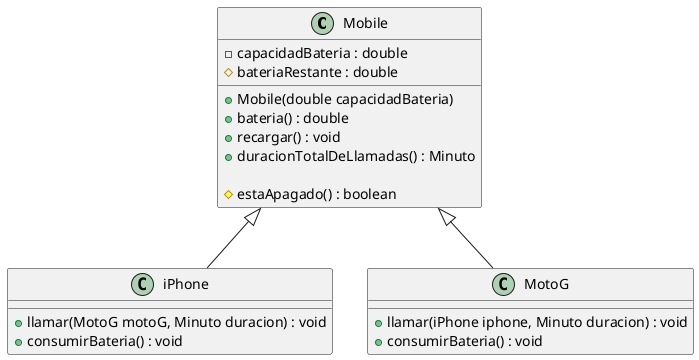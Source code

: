 @startuml

class Mobile {

    - capacidadBateria : double
    # bateriaRestante : double

    + Mobile(double capacidadBateria)
    + bateria() : double
    + recargar() : void
    +  duracionTotalDeLlamadas() : Minuto

    # estaApagado() : boolean

}

class iPhone {

    + llamar(MotoG motoG, Minuto duracion) : void
    + consumirBateria() : void
}

class MotoG {

    + llamar(iPhone iphone, Minuto duracion) : void
    + consumirBateria() : void
}

Mobile <|-- MotoG
Mobile <|-- iPhone
@enduml